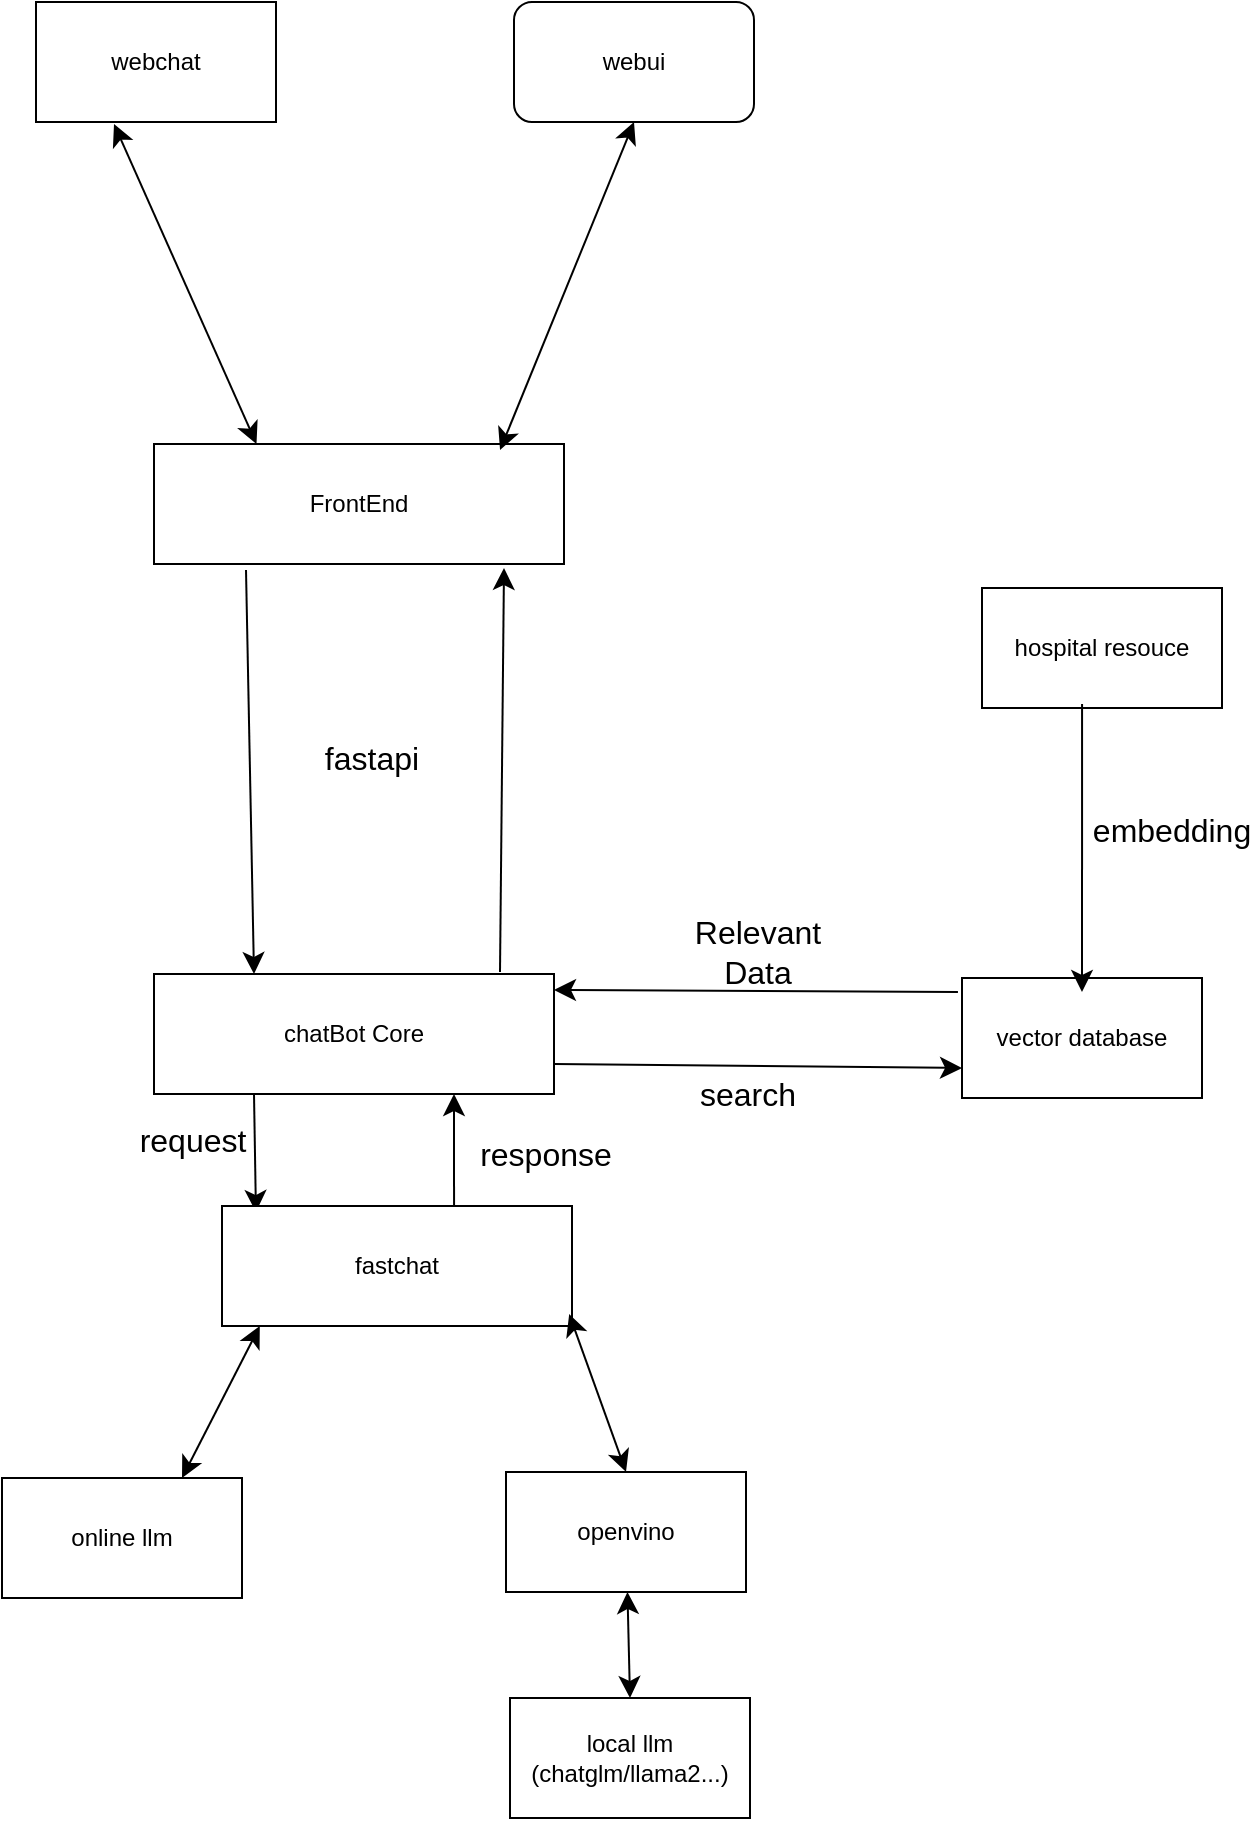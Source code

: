 <mxfile version="23.1.5" type="github">
  <diagram name="第 1 页" id="H0LFWT1WZQ25WzZk2BjZ">
    <mxGraphModel dx="3034" dy="1277" grid="0" gridSize="10" guides="1" tooltips="1" connect="1" arrows="1" fold="1" page="0" pageScale="1" pageWidth="827" pageHeight="1169" math="0" shadow="0">
      <root>
        <mxCell id="0" />
        <mxCell id="1" parent="0" />
        <mxCell id="1o3KQ9LkzCDSHLtF5MbW-25" value="" style="edgeStyle=none;curved=1;rounded=0;orthogonalLoop=1;jettySize=auto;html=1;fontSize=12;startSize=8;endSize=8;exitX=0.25;exitY=1;exitDx=0;exitDy=0;entryX=0.097;entryY=0.05;entryDx=0;entryDy=0;entryPerimeter=0;" edge="1" parent="1" source="1o3KQ9LkzCDSHLtF5MbW-1" target="1o3KQ9LkzCDSHLtF5MbW-15">
          <mxGeometry relative="1" as="geometry" />
        </mxCell>
        <mxCell id="1o3KQ9LkzCDSHLtF5MbW-33" value="" style="edgeStyle=none;curved=1;rounded=0;orthogonalLoop=1;jettySize=auto;html=1;fontSize=12;startSize=8;endSize=8;" edge="1" parent="1">
          <mxGeometry relative="1" as="geometry">
            <mxPoint x="-952" y="185" as="sourcePoint" />
            <mxPoint x="-950" y="-17" as="targetPoint" />
          </mxGeometry>
        </mxCell>
        <mxCell id="1o3KQ9LkzCDSHLtF5MbW-1" value="chatBot Core" style="rounded=0;whiteSpace=wrap;html=1;" vertex="1" parent="1">
          <mxGeometry x="-1125" y="186" width="200" height="60" as="geometry" />
        </mxCell>
        <mxCell id="1o3KQ9LkzCDSHLtF5MbW-2" value="vector database" style="rounded=0;whiteSpace=wrap;html=1;" vertex="1" parent="1">
          <mxGeometry x="-721" y="188" width="120" height="60" as="geometry" />
        </mxCell>
        <mxCell id="1o3KQ9LkzCDSHLtF5MbW-3" value="hospital resouce" style="rounded=0;whiteSpace=wrap;html=1;" vertex="1" parent="1">
          <mxGeometry x="-711" y="-7" width="120" height="60" as="geometry" />
        </mxCell>
        <mxCell id="1o3KQ9LkzCDSHLtF5MbW-4" value="" style="endArrow=classic;html=1;rounded=0;fontSize=12;startSize=8;endSize=8;exitX=0.417;exitY=0.967;exitDx=0;exitDy=0;exitPerimeter=0;" edge="1" parent="1" source="1o3KQ9LkzCDSHLtF5MbW-3">
          <mxGeometry width="50" height="50" relative="1" as="geometry">
            <mxPoint x="-711" y="245" as="sourcePoint" />
            <mxPoint x="-661" y="195" as="targetPoint" />
          </mxGeometry>
        </mxCell>
        <mxCell id="1o3KQ9LkzCDSHLtF5MbW-7" value="" style="endArrow=classic;html=1;rounded=0;fontSize=12;startSize=8;endSize=8;exitX=1;exitY=0.75;exitDx=0;exitDy=0;entryX=0;entryY=0.75;entryDx=0;entryDy=0;" edge="1" parent="1" source="1o3KQ9LkzCDSHLtF5MbW-1" target="1o3KQ9LkzCDSHLtF5MbW-2">
          <mxGeometry width="50" height="50" relative="1" as="geometry">
            <mxPoint x="-711" y="245" as="sourcePoint" />
            <mxPoint x="-661" y="195" as="targetPoint" />
          </mxGeometry>
        </mxCell>
        <mxCell id="1o3KQ9LkzCDSHLtF5MbW-8" value="search" style="text;html=1;align=center;verticalAlign=middle;whiteSpace=wrap;rounded=0;fontSize=16;" vertex="1" parent="1">
          <mxGeometry x="-858" y="231" width="60" height="30" as="geometry" />
        </mxCell>
        <mxCell id="1o3KQ9LkzCDSHLtF5MbW-9" value="" style="endArrow=classic;html=1;rounded=0;fontSize=12;startSize=8;endSize=8;entryX=1;entryY=0.133;entryDx=0;entryDy=0;entryPerimeter=0;exitX=-0.017;exitY=0.117;exitDx=0;exitDy=0;exitPerimeter=0;" edge="1" parent="1" source="1o3KQ9LkzCDSHLtF5MbW-2" target="1o3KQ9LkzCDSHLtF5MbW-1">
          <mxGeometry width="50" height="50" relative="1" as="geometry">
            <mxPoint x="-711" y="245" as="sourcePoint" />
            <mxPoint x="-661" y="195" as="targetPoint" />
          </mxGeometry>
        </mxCell>
        <mxCell id="1o3KQ9LkzCDSHLtF5MbW-10" value="embedding" style="text;html=1;align=center;verticalAlign=middle;whiteSpace=wrap;rounded=0;fontSize=16;" vertex="1" parent="1">
          <mxGeometry x="-646" y="99" width="60" height="30" as="geometry" />
        </mxCell>
        <mxCell id="1o3KQ9LkzCDSHLtF5MbW-11" value="Relevant Data" style="text;html=1;align=center;verticalAlign=middle;whiteSpace=wrap;rounded=0;fontSize=16;" vertex="1" parent="1">
          <mxGeometry x="-853" y="160" width="60" height="30" as="geometry" />
        </mxCell>
        <mxCell id="1o3KQ9LkzCDSHLtF5MbW-27" value="" style="edgeStyle=none;curved=1;rounded=0;orthogonalLoop=1;jettySize=auto;html=1;fontSize=12;startSize=8;endSize=8;entryX=0.75;entryY=1;entryDx=0;entryDy=0;exitX=0.663;exitY=0.033;exitDx=0;exitDy=0;exitPerimeter=0;" edge="1" parent="1" source="1o3KQ9LkzCDSHLtF5MbW-15" target="1o3KQ9LkzCDSHLtF5MbW-1">
          <mxGeometry relative="1" as="geometry">
            <mxPoint x="-993" y="302" as="sourcePoint" />
          </mxGeometry>
        </mxCell>
        <mxCell id="1o3KQ9LkzCDSHLtF5MbW-15" value="fastchat" style="rounded=0;whiteSpace=wrap;html=1;" vertex="1" parent="1">
          <mxGeometry x="-1091" y="302" width="175" height="60" as="geometry" />
        </mxCell>
        <mxCell id="1o3KQ9LkzCDSHLtF5MbW-16" value="openvino" style="rounded=0;whiteSpace=wrap;html=1;" vertex="1" parent="1">
          <mxGeometry x="-949" y="435" width="120" height="60" as="geometry" />
        </mxCell>
        <mxCell id="1o3KQ9LkzCDSHLtF5MbW-17" value="online llm" style="rounded=0;whiteSpace=wrap;html=1;" vertex="1" parent="1">
          <mxGeometry x="-1201" y="438" width="120" height="60" as="geometry" />
        </mxCell>
        <mxCell id="1o3KQ9LkzCDSHLtF5MbW-19" value="" style="endArrow=classic;startArrow=classic;html=1;rounded=0;fontSize=12;startSize=8;endSize=8;exitX=0.75;exitY=0;exitDx=0;exitDy=0;entryX=0.108;entryY=1;entryDx=0;entryDy=0;entryPerimeter=0;" edge="1" parent="1" source="1o3KQ9LkzCDSHLtF5MbW-17" target="1o3KQ9LkzCDSHLtF5MbW-15">
          <mxGeometry width="50" height="50" relative="1" as="geometry">
            <mxPoint x="-711" y="236" as="sourcePoint" />
            <mxPoint x="-661" y="186" as="targetPoint" />
          </mxGeometry>
        </mxCell>
        <mxCell id="1o3KQ9LkzCDSHLtF5MbW-20" value="" style="endArrow=classic;startArrow=classic;html=1;rounded=0;fontSize=12;startSize=8;endSize=8;exitX=0.5;exitY=0;exitDx=0;exitDy=0;entryX=0.992;entryY=0.9;entryDx=0;entryDy=0;entryPerimeter=0;" edge="1" parent="1" source="1o3KQ9LkzCDSHLtF5MbW-16" target="1o3KQ9LkzCDSHLtF5MbW-15">
          <mxGeometry width="50" height="50" relative="1" as="geometry">
            <mxPoint x="-711" y="236" as="sourcePoint" />
            <mxPoint x="-661" y="186" as="targetPoint" />
          </mxGeometry>
        </mxCell>
        <mxCell id="1o3KQ9LkzCDSHLtF5MbW-21" value="local llm (chatglm/llama2...)" style="rounded=0;whiteSpace=wrap;html=1;" vertex="1" parent="1">
          <mxGeometry x="-947" y="548" width="120" height="60" as="geometry" />
        </mxCell>
        <mxCell id="1o3KQ9LkzCDSHLtF5MbW-22" value="" style="endArrow=classic;startArrow=classic;html=1;rounded=0;fontSize=12;startSize=8;endSize=8;exitX=0.5;exitY=0;exitDx=0;exitDy=0;" edge="1" parent="1" source="1o3KQ9LkzCDSHLtF5MbW-21" target="1o3KQ9LkzCDSHLtF5MbW-16">
          <mxGeometry width="50" height="50" relative="1" as="geometry">
            <mxPoint x="-711" y="236" as="sourcePoint" />
            <mxPoint x="-661" y="186" as="targetPoint" />
          </mxGeometry>
        </mxCell>
        <mxCell id="1o3KQ9LkzCDSHLtF5MbW-26" value="request" style="text;html=1;align=center;verticalAlign=middle;whiteSpace=wrap;rounded=0;fontSize=16;" vertex="1" parent="1">
          <mxGeometry x="-1139" y="254" width="67" height="30" as="geometry" />
        </mxCell>
        <mxCell id="1o3KQ9LkzCDSHLtF5MbW-28" value="response" style="text;html=1;align=center;verticalAlign=middle;whiteSpace=wrap;rounded=0;fontSize=16;" vertex="1" parent="1">
          <mxGeometry x="-964" y="261" width="70" height="30" as="geometry" />
        </mxCell>
        <mxCell id="1o3KQ9LkzCDSHLtF5MbW-30" style="edgeStyle=none;curved=1;rounded=0;orthogonalLoop=1;jettySize=auto;html=1;entryX=0.25;entryY=0;entryDx=0;entryDy=0;fontSize=12;startSize=8;endSize=8;" edge="1" parent="1" target="1o3KQ9LkzCDSHLtF5MbW-1">
          <mxGeometry relative="1" as="geometry">
            <mxPoint x="-1079" y="-16" as="sourcePoint" />
          </mxGeometry>
        </mxCell>
        <mxCell id="1o3KQ9LkzCDSHLtF5MbW-29" value="FrontEnd" style="rounded=0;whiteSpace=wrap;html=1;" vertex="1" parent="1">
          <mxGeometry x="-1125" y="-79" width="205" height="60" as="geometry" />
        </mxCell>
        <mxCell id="1o3KQ9LkzCDSHLtF5MbW-31" value="fastapi" style="text;html=1;align=center;verticalAlign=middle;whiteSpace=wrap;rounded=0;fontSize=16;" vertex="1" parent="1">
          <mxGeometry x="-1046" y="59" width="60" height="37" as="geometry" />
        </mxCell>
        <mxCell id="1o3KQ9LkzCDSHLtF5MbW-34" value="webui" style="rounded=1;whiteSpace=wrap;html=1;" vertex="1" parent="1">
          <mxGeometry x="-945" y="-300" width="120" height="60" as="geometry" />
        </mxCell>
        <mxCell id="1o3KQ9LkzCDSHLtF5MbW-35" value="webchat" style="rounded=0;whiteSpace=wrap;html=1;" vertex="1" parent="1">
          <mxGeometry x="-1184" y="-300" width="120" height="60" as="geometry" />
        </mxCell>
        <mxCell id="1o3KQ9LkzCDSHLtF5MbW-36" value="" style="endArrow=classic;startArrow=classic;html=1;rounded=0;fontSize=12;startSize=8;endSize=8;exitX=0.325;exitY=1.017;exitDx=0;exitDy=0;exitPerimeter=0;entryX=0.25;entryY=0;entryDx=0;entryDy=0;" edge="1" parent="1" source="1o3KQ9LkzCDSHLtF5MbW-35" target="1o3KQ9LkzCDSHLtF5MbW-29">
          <mxGeometry width="50" height="50" relative="1" as="geometry">
            <mxPoint x="-711" y="-34" as="sourcePoint" />
            <mxPoint x="-661" y="-84" as="targetPoint" />
          </mxGeometry>
        </mxCell>
        <mxCell id="1o3KQ9LkzCDSHLtF5MbW-37" value="" style="endArrow=classic;startArrow=classic;html=1;rounded=0;fontSize=12;startSize=8;endSize=8;entryX=0.5;entryY=1;entryDx=0;entryDy=0;exitX=0.844;exitY=0.05;exitDx=0;exitDy=0;exitPerimeter=0;" edge="1" parent="1" source="1o3KQ9LkzCDSHLtF5MbW-29" target="1o3KQ9LkzCDSHLtF5MbW-34">
          <mxGeometry width="50" height="50" relative="1" as="geometry">
            <mxPoint x="-711" y="-34" as="sourcePoint" />
            <mxPoint x="-661" y="-84" as="targetPoint" />
          </mxGeometry>
        </mxCell>
      </root>
    </mxGraphModel>
  </diagram>
</mxfile>
